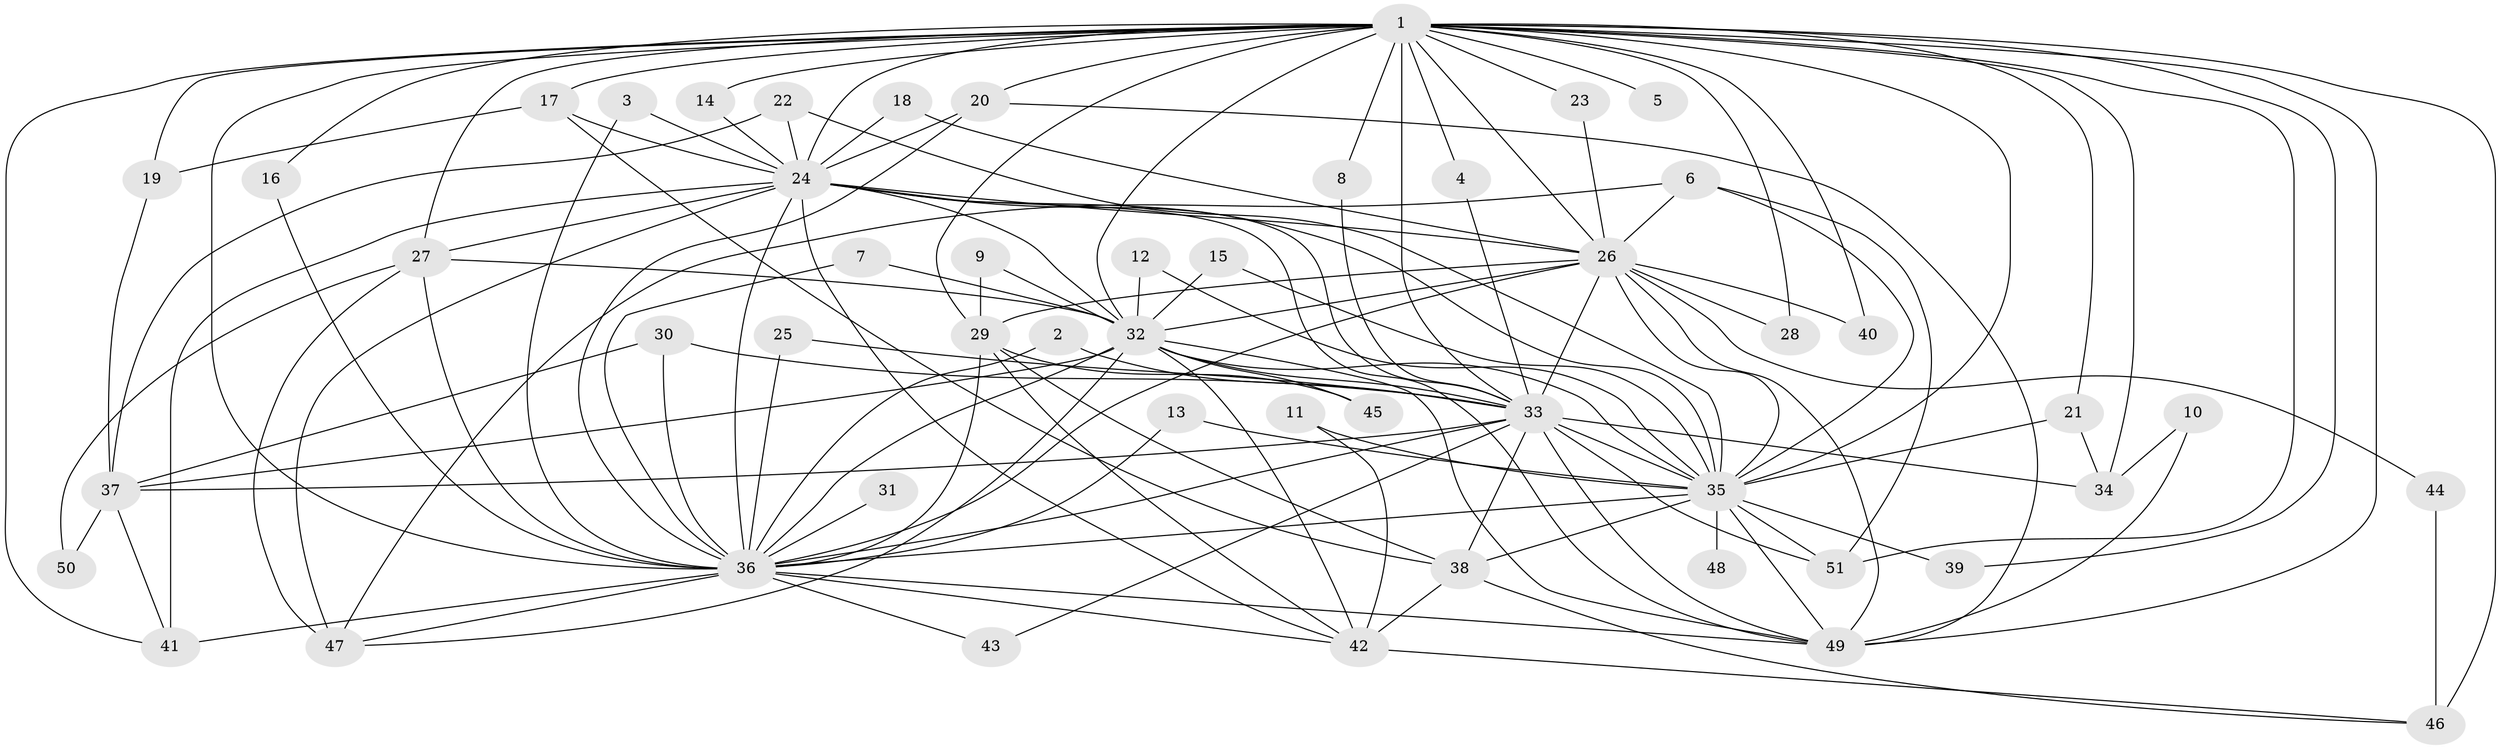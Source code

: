 // original degree distribution, {30: 0.00980392156862745, 21: 0.0196078431372549, 18: 0.00980392156862745, 22: 0.00980392156862745, 26: 0.00980392156862745, 17: 0.0196078431372549, 20: 0.00980392156862745, 12: 0.00980392156862745, 3: 0.09803921568627451, 10: 0.00980392156862745, 2: 0.6078431372549019, 8: 0.00980392156862745, 4: 0.12745098039215685, 5: 0.0196078431372549, 7: 0.0196078431372549, 6: 0.00980392156862745}
// Generated by graph-tools (version 1.1) at 2025/25/03/09/25 03:25:50]
// undirected, 51 vertices, 133 edges
graph export_dot {
graph [start="1"]
  node [color=gray90,style=filled];
  1;
  2;
  3;
  4;
  5;
  6;
  7;
  8;
  9;
  10;
  11;
  12;
  13;
  14;
  15;
  16;
  17;
  18;
  19;
  20;
  21;
  22;
  23;
  24;
  25;
  26;
  27;
  28;
  29;
  30;
  31;
  32;
  33;
  34;
  35;
  36;
  37;
  38;
  39;
  40;
  41;
  42;
  43;
  44;
  45;
  46;
  47;
  48;
  49;
  50;
  51;
  1 -- 4 [weight=1.0];
  1 -- 5 [weight=2.0];
  1 -- 8 [weight=1.0];
  1 -- 14 [weight=1.0];
  1 -- 16 [weight=1.0];
  1 -- 17 [weight=1.0];
  1 -- 19 [weight=1.0];
  1 -- 20 [weight=1.0];
  1 -- 21 [weight=2.0];
  1 -- 23 [weight=2.0];
  1 -- 24 [weight=4.0];
  1 -- 26 [weight=2.0];
  1 -- 27 [weight=2.0];
  1 -- 28 [weight=1.0];
  1 -- 29 [weight=2.0];
  1 -- 32 [weight=2.0];
  1 -- 33 [weight=4.0];
  1 -- 34 [weight=2.0];
  1 -- 35 [weight=3.0];
  1 -- 36 [weight=3.0];
  1 -- 39 [weight=1.0];
  1 -- 40 [weight=1.0];
  1 -- 41 [weight=1.0];
  1 -- 46 [weight=2.0];
  1 -- 49 [weight=3.0];
  1 -- 51 [weight=1.0];
  2 -- 33 [weight=1.0];
  2 -- 36 [weight=1.0];
  3 -- 24 [weight=1.0];
  3 -- 36 [weight=1.0];
  4 -- 33 [weight=1.0];
  6 -- 26 [weight=1.0];
  6 -- 35 [weight=1.0];
  6 -- 47 [weight=1.0];
  6 -- 51 [weight=1.0];
  7 -- 32 [weight=1.0];
  7 -- 36 [weight=1.0];
  8 -- 33 [weight=1.0];
  9 -- 29 [weight=1.0];
  9 -- 32 [weight=1.0];
  10 -- 34 [weight=1.0];
  10 -- 49 [weight=1.0];
  11 -- 35 [weight=1.0];
  11 -- 42 [weight=1.0];
  12 -- 32 [weight=1.0];
  12 -- 35 [weight=1.0];
  13 -- 35 [weight=1.0];
  13 -- 36 [weight=1.0];
  14 -- 24 [weight=1.0];
  15 -- 32 [weight=1.0];
  15 -- 35 [weight=1.0];
  16 -- 36 [weight=1.0];
  17 -- 19 [weight=1.0];
  17 -- 24 [weight=1.0];
  17 -- 38 [weight=1.0];
  18 -- 24 [weight=1.0];
  18 -- 26 [weight=1.0];
  19 -- 37 [weight=1.0];
  20 -- 24 [weight=1.0];
  20 -- 36 [weight=1.0];
  20 -- 49 [weight=1.0];
  21 -- 34 [weight=2.0];
  21 -- 35 [weight=2.0];
  22 -- 24 [weight=1.0];
  22 -- 35 [weight=1.0];
  22 -- 37 [weight=2.0];
  23 -- 26 [weight=1.0];
  24 -- 26 [weight=1.0];
  24 -- 27 [weight=1.0];
  24 -- 32 [weight=1.0];
  24 -- 33 [weight=2.0];
  24 -- 35 [weight=1.0];
  24 -- 36 [weight=1.0];
  24 -- 41 [weight=2.0];
  24 -- 42 [weight=1.0];
  24 -- 47 [weight=1.0];
  24 -- 49 [weight=1.0];
  25 -- 33 [weight=1.0];
  25 -- 36 [weight=1.0];
  26 -- 28 [weight=1.0];
  26 -- 29 [weight=1.0];
  26 -- 32 [weight=1.0];
  26 -- 33 [weight=4.0];
  26 -- 35 [weight=1.0];
  26 -- 36 [weight=1.0];
  26 -- 40 [weight=1.0];
  26 -- 44 [weight=1.0];
  26 -- 49 [weight=1.0];
  27 -- 32 [weight=1.0];
  27 -- 36 [weight=1.0];
  27 -- 47 [weight=1.0];
  27 -- 50 [weight=1.0];
  29 -- 36 [weight=1.0];
  29 -- 38 [weight=1.0];
  29 -- 42 [weight=1.0];
  29 -- 45 [weight=1.0];
  30 -- 33 [weight=1.0];
  30 -- 36 [weight=2.0];
  30 -- 37 [weight=1.0];
  31 -- 36 [weight=1.0];
  32 -- 33 [weight=4.0];
  32 -- 35 [weight=2.0];
  32 -- 36 [weight=2.0];
  32 -- 37 [weight=1.0];
  32 -- 42 [weight=1.0];
  32 -- 45 [weight=1.0];
  32 -- 47 [weight=1.0];
  32 -- 49 [weight=1.0];
  33 -- 34 [weight=1.0];
  33 -- 35 [weight=2.0];
  33 -- 36 [weight=2.0];
  33 -- 37 [weight=3.0];
  33 -- 38 [weight=2.0];
  33 -- 43 [weight=1.0];
  33 -- 49 [weight=2.0];
  33 -- 51 [weight=1.0];
  35 -- 36 [weight=1.0];
  35 -- 38 [weight=1.0];
  35 -- 39 [weight=1.0];
  35 -- 48 [weight=2.0];
  35 -- 49 [weight=1.0];
  35 -- 51 [weight=1.0];
  36 -- 41 [weight=1.0];
  36 -- 42 [weight=1.0];
  36 -- 43 [weight=1.0];
  36 -- 47 [weight=1.0];
  36 -- 49 [weight=1.0];
  37 -- 41 [weight=1.0];
  37 -- 50 [weight=1.0];
  38 -- 42 [weight=1.0];
  38 -- 46 [weight=1.0];
  42 -- 46 [weight=1.0];
  44 -- 46 [weight=1.0];
}
